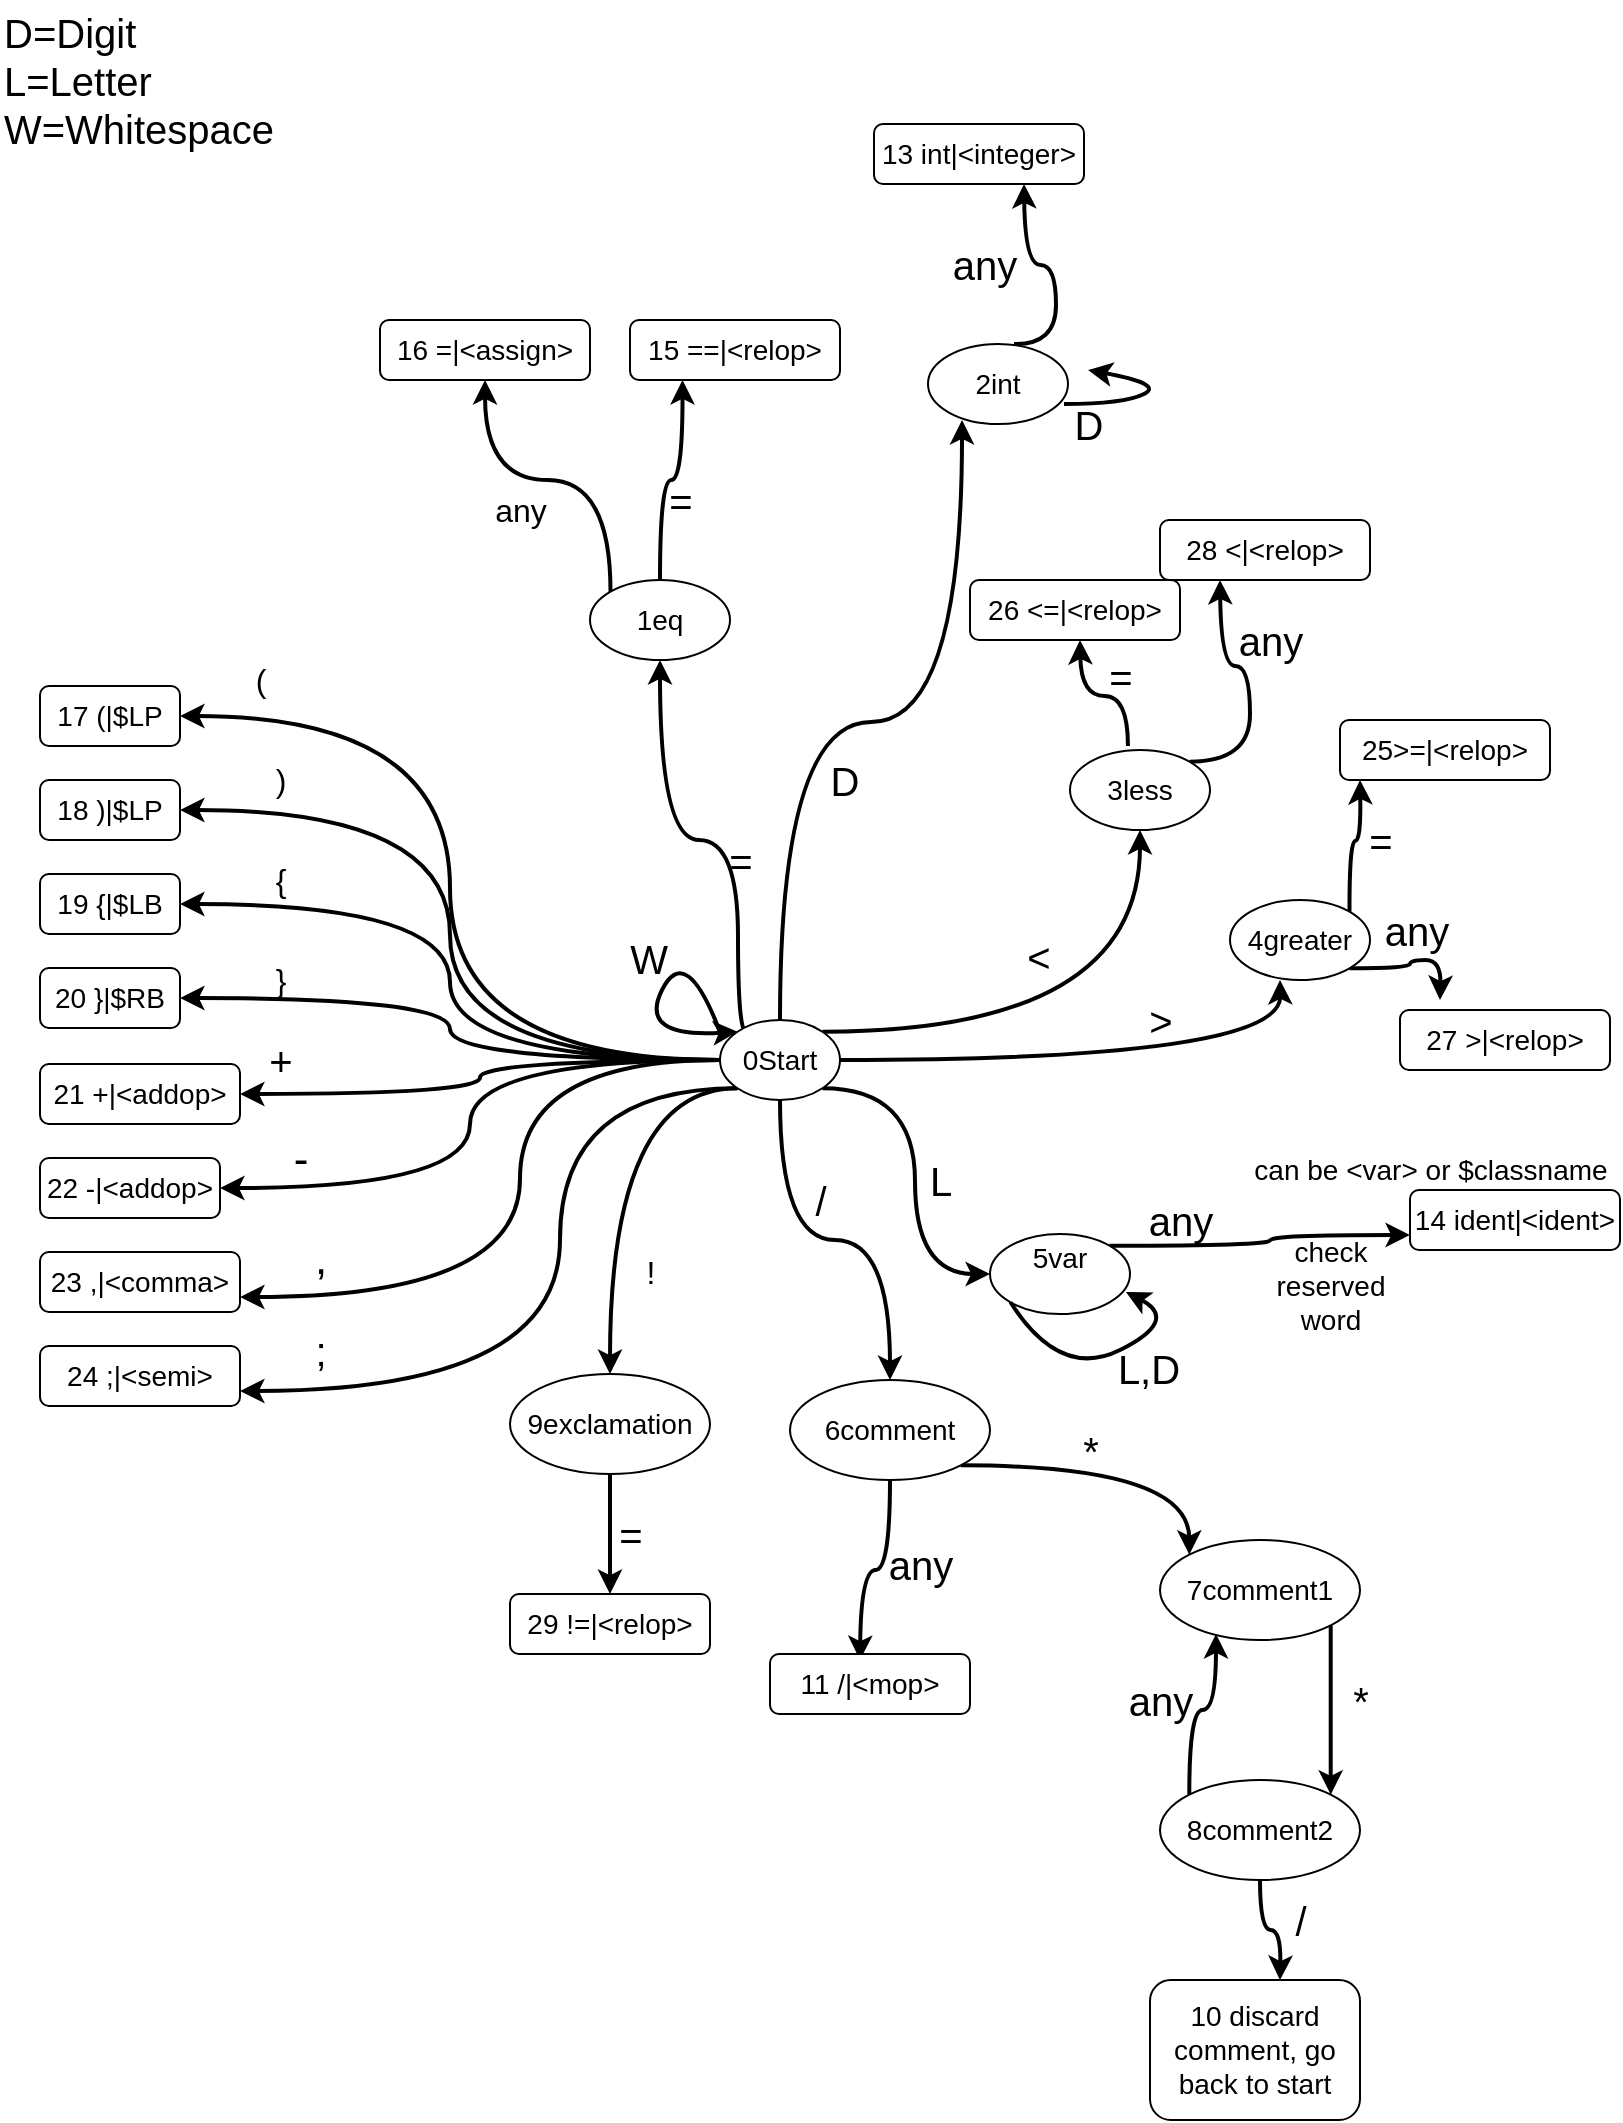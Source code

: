 <mxfile version="16.6.4" type="google"><diagram id="6di0sUCl78QRcDapP9Iu" name="Page-1"><mxGraphModel dx="2062" dy="1140" grid="0" gridSize="10" guides="1" tooltips="1" connect="1" arrows="1" fold="1" page="1" pageScale="1" pageWidth="850" pageHeight="1100" math="0" shadow="0"><root><mxCell id="0"/><mxCell id="1" parent="0"/><mxCell id="7NMpCV4EDeLPK6Z2VriY-4" value="17 (|$LP" style="rounded=1;whiteSpace=wrap;html=1;fontSize=14;" parent="1" vertex="1"><mxGeometry x="60" y="363" width="70" height="30" as="geometry"/></mxCell><mxCell id="7NMpCV4EDeLPK6Z2VriY-7" value="18 )|$LP" style="rounded=1;whiteSpace=wrap;html=1;fontSize=14;" parent="1" vertex="1"><mxGeometry x="60" y="410" width="70" height="30" as="geometry"/></mxCell><mxCell id="7NMpCV4EDeLPK6Z2VriY-15" value="24 ;|&amp;lt;semi&amp;gt;" style="rounded=1;whiteSpace=wrap;html=1;fontSize=14;" parent="1" vertex="1"><mxGeometry x="60" y="693" width="100" height="30" as="geometry"/></mxCell><mxCell id="7NMpCV4EDeLPK6Z2VriY-16" value="23 ,|&amp;lt;comma&amp;gt;" style="rounded=1;whiteSpace=wrap;html=1;fontSize=14;" parent="1" vertex="1"><mxGeometry x="60" y="646" width="100" height="30" as="geometry"/></mxCell><mxCell id="7NMpCV4EDeLPK6Z2VriY-17" value="22 -|&amp;lt;addop&amp;gt;" style="rounded=1;whiteSpace=wrap;html=1;fontSize=14;" parent="1" vertex="1"><mxGeometry x="60" y="599" width="90" height="30" as="geometry"/></mxCell><mxCell id="7NMpCV4EDeLPK6Z2VriY-18" value="21 +|&amp;lt;addop&amp;gt;" style="rounded=1;whiteSpace=wrap;html=1;fontSize=14;" parent="1" vertex="1"><mxGeometry x="60" y="552" width="100" height="30" as="geometry"/></mxCell><mxCell id="7NMpCV4EDeLPK6Z2VriY-19" value="20 }|$RB" style="rounded=1;whiteSpace=wrap;html=1;fontSize=14;" parent="1" vertex="1"><mxGeometry x="60" y="504" width="70" height="30" as="geometry"/></mxCell><mxCell id="7NMpCV4EDeLPK6Z2VriY-20" value="19 {|$LB" style="rounded=1;whiteSpace=wrap;html=1;fontSize=14;" parent="1" vertex="1"><mxGeometry x="60" y="457" width="70" height="30" as="geometry"/></mxCell><mxCell id="7NMpCV4EDeLPK6Z2VriY-21" value="15 ==|&amp;lt;relop&amp;gt;" style="rounded=1;whiteSpace=wrap;html=1;fontSize=14;" parent="1" vertex="1"><mxGeometry x="355" y="180" width="105" height="30" as="geometry"/></mxCell><mxCell id="7NMpCV4EDeLPK6Z2VriY-23" value="16 =|&amp;lt;assign&amp;gt;" style="rounded=1;whiteSpace=wrap;html=1;fontSize=14;" parent="1" vertex="1"><mxGeometry x="230" y="180" width="105" height="30" as="geometry"/></mxCell><mxCell id="7NMpCV4EDeLPK6Z2VriY-40" style="edgeStyle=orthogonalEdgeStyle;curved=1;rounded=1;orthogonalLoop=1;jettySize=auto;html=1;exitX=0;exitY=0;exitDx=0;exitDy=0;entryX=0.5;entryY=1;entryDx=0;entryDy=0;fontSize=14;strokeWidth=2;" parent="1" source="7NMpCV4EDeLPK6Z2VriY-24" target="7NMpCV4EDeLPK6Z2VriY-23" edge="1"><mxGeometry relative="1" as="geometry"/></mxCell><mxCell id="7NMpCV4EDeLPK6Z2VriY-41" style="edgeStyle=orthogonalEdgeStyle;curved=1;rounded=1;orthogonalLoop=1;jettySize=auto;html=1;exitX=0.5;exitY=0;exitDx=0;exitDy=0;entryX=0.25;entryY=1;entryDx=0;entryDy=0;fontSize=14;strokeWidth=2;" parent="1" source="7NMpCV4EDeLPK6Z2VriY-24" target="7NMpCV4EDeLPK6Z2VriY-21" edge="1"><mxGeometry relative="1" as="geometry"/></mxCell><mxCell id="7NMpCV4EDeLPK6Z2VriY-24" value="1eq" style="ellipse;whiteSpace=wrap;html=1;fontSize=14;" parent="1" vertex="1"><mxGeometry x="335" y="310" width="70" height="40" as="geometry"/></mxCell><mxCell id="7NMpCV4EDeLPK6Z2VriY-28" style="edgeStyle=orthogonalEdgeStyle;orthogonalLoop=1;jettySize=auto;html=1;exitX=0;exitY=1;exitDx=0;exitDy=0;entryX=1;entryY=0.75;entryDx=0;entryDy=0;fontSize=14;rounded=1;strokeWidth=2;curved=1;" parent="1" source="7NMpCV4EDeLPK6Z2VriY-25" target="7NMpCV4EDeLPK6Z2VriY-15" edge="1"><mxGeometry relative="1" as="geometry"><Array as="points"><mxPoint x="320" y="564"/><mxPoint x="320" y="716"/></Array></mxGeometry></mxCell><mxCell id="7NMpCV4EDeLPK6Z2VriY-30" style="edgeStyle=orthogonalEdgeStyle;rounded=1;orthogonalLoop=1;jettySize=auto;html=1;entryX=1;entryY=0.75;entryDx=0;entryDy=0;fontSize=14;strokeWidth=2;curved=1;" parent="1" source="7NMpCV4EDeLPK6Z2VriY-25" target="7NMpCV4EDeLPK6Z2VriY-16" edge="1"><mxGeometry relative="1" as="geometry"><Array as="points"><mxPoint x="300" y="550"/><mxPoint x="300" y="669"/></Array></mxGeometry></mxCell><mxCell id="7NMpCV4EDeLPK6Z2VriY-31" style="edgeStyle=orthogonalEdgeStyle;rounded=1;orthogonalLoop=1;jettySize=auto;html=1;exitX=0;exitY=0.5;exitDx=0;exitDy=0;entryX=1;entryY=0.5;entryDx=0;entryDy=0;fontSize=14;strokeWidth=2;curved=1;" parent="1" source="7NMpCV4EDeLPK6Z2VriY-25" target="7NMpCV4EDeLPK6Z2VriY-17" edge="1"><mxGeometry relative="1" as="geometry"/></mxCell><mxCell id="7NMpCV4EDeLPK6Z2VriY-34" style="edgeStyle=orthogonalEdgeStyle;curved=1;rounded=1;orthogonalLoop=1;jettySize=auto;html=1;entryX=1;entryY=0.5;entryDx=0;entryDy=0;fontSize=14;strokeWidth=2;" parent="1" target="7NMpCV4EDeLPK6Z2VriY-18" edge="1"><mxGeometry relative="1" as="geometry"><mxPoint x="400" y="550" as="sourcePoint"/></mxGeometry></mxCell><mxCell id="7NMpCV4EDeLPK6Z2VriY-35" style="edgeStyle=orthogonalEdgeStyle;curved=1;rounded=1;orthogonalLoop=1;jettySize=auto;html=1;exitX=0;exitY=0.5;exitDx=0;exitDy=0;entryX=1;entryY=0.5;entryDx=0;entryDy=0;fontSize=14;strokeWidth=2;" parent="1" source="7NMpCV4EDeLPK6Z2VriY-25" target="7NMpCV4EDeLPK6Z2VriY-19" edge="1"><mxGeometry relative="1" as="geometry"/></mxCell><mxCell id="7NMpCV4EDeLPK6Z2VriY-36" style="edgeStyle=orthogonalEdgeStyle;curved=1;rounded=1;orthogonalLoop=1;jettySize=auto;html=1;exitX=0;exitY=0.5;exitDx=0;exitDy=0;entryX=1;entryY=0.5;entryDx=0;entryDy=0;fontSize=14;strokeWidth=2;" parent="1" source="7NMpCV4EDeLPK6Z2VriY-25" target="7NMpCV4EDeLPK6Z2VriY-20" edge="1"><mxGeometry relative="1" as="geometry"/></mxCell><mxCell id="7NMpCV4EDeLPK6Z2VriY-37" style="edgeStyle=orthogonalEdgeStyle;curved=1;rounded=1;orthogonalLoop=1;jettySize=auto;html=1;exitX=0;exitY=0.5;exitDx=0;exitDy=0;entryX=1;entryY=0.5;entryDx=0;entryDy=0;fontSize=14;strokeWidth=2;" parent="1" source="7NMpCV4EDeLPK6Z2VriY-25" target="7NMpCV4EDeLPK6Z2VriY-7" edge="1"><mxGeometry relative="1" as="geometry"/></mxCell><mxCell id="7NMpCV4EDeLPK6Z2VriY-38" style="edgeStyle=orthogonalEdgeStyle;curved=1;rounded=1;orthogonalLoop=1;jettySize=auto;html=1;exitX=0;exitY=0.5;exitDx=0;exitDy=0;entryX=1;entryY=0.5;entryDx=0;entryDy=0;fontSize=14;strokeWidth=2;" parent="1" source="7NMpCV4EDeLPK6Z2VriY-25" target="7NMpCV4EDeLPK6Z2VriY-4" edge="1"><mxGeometry relative="1" as="geometry"/></mxCell><mxCell id="7NMpCV4EDeLPK6Z2VriY-39" style="edgeStyle=orthogonalEdgeStyle;curved=1;rounded=1;orthogonalLoop=1;jettySize=auto;html=1;entryX=0.5;entryY=1;entryDx=0;entryDy=0;fontSize=14;strokeWidth=2;" parent="1" target="7NMpCV4EDeLPK6Z2VriY-24" edge="1"><mxGeometry relative="1" as="geometry"><mxPoint x="413" y="536" as="sourcePoint"/><Array as="points"><mxPoint x="409" y="440"/><mxPoint x="370" y="440"/></Array></mxGeometry></mxCell><mxCell id="7NMpCV4EDeLPK6Z2VriY-42" style="edgeStyle=orthogonalEdgeStyle;curved=1;rounded=1;orthogonalLoop=1;jettySize=auto;html=1;exitX=0;exitY=1;exitDx=0;exitDy=0;entryX=0.5;entryY=0;entryDx=0;entryDy=0;fontSize=14;strokeWidth=2;" parent="1" source="7NMpCV4EDeLPK6Z2VriY-25" target="7NMpCV4EDeLPK6Z2VriY-27" edge="1"><mxGeometry relative="1" as="geometry"/></mxCell><mxCell id="7NMpCV4EDeLPK6Z2VriY-62" style="edgeStyle=orthogonalEdgeStyle;curved=1;rounded=1;orthogonalLoop=1;jettySize=auto;html=1;exitX=0.5;exitY=0;exitDx=0;exitDy=0;entryX=0.243;entryY=0.95;entryDx=0;entryDy=0;entryPerimeter=0;fontSize=20;strokeWidth=2;" parent="1" source="7NMpCV4EDeLPK6Z2VriY-25" target="7NMpCV4EDeLPK6Z2VriY-61" edge="1"><mxGeometry relative="1" as="geometry"/></mxCell><mxCell id="7NMpCV4EDeLPK6Z2VriY-75" style="edgeStyle=orthogonalEdgeStyle;curved=1;rounded=1;orthogonalLoop=1;jettySize=auto;html=1;exitX=1;exitY=0;exitDx=0;exitDy=0;fontSize=20;strokeWidth=2;" parent="1" source="7NMpCV4EDeLPK6Z2VriY-25" target="7NMpCV4EDeLPK6Z2VriY-76" edge="1"><mxGeometry relative="1" as="geometry"><mxPoint x="600" y="480" as="targetPoint"/></mxGeometry></mxCell><mxCell id="7NMpCV4EDeLPK6Z2VriY-95" style="edgeStyle=orthogonalEdgeStyle;curved=1;rounded=1;orthogonalLoop=1;jettySize=auto;html=1;exitX=0.5;exitY=1;exitDx=0;exitDy=0;fontSize=20;strokeWidth=2;" parent="1" source="7NMpCV4EDeLPK6Z2VriY-25" target="7NMpCV4EDeLPK6Z2VriY-81" edge="1"><mxGeometry relative="1" as="geometry"/></mxCell><mxCell id="7NMpCV4EDeLPK6Z2VriY-97" style="edgeStyle=orthogonalEdgeStyle;curved=1;rounded=1;orthogonalLoop=1;jettySize=auto;html=1;exitX=1;exitY=1;exitDx=0;exitDy=0;entryX=0;entryY=0.5;entryDx=0;entryDy=0;fontSize=20;strokeWidth=2;" parent="1" source="7NMpCV4EDeLPK6Z2VriY-25" target="7NMpCV4EDeLPK6Z2VriY-71" edge="1"><mxGeometry relative="1" as="geometry"/></mxCell><mxCell id="7NMpCV4EDeLPK6Z2VriY-106" style="edgeStyle=orthogonalEdgeStyle;curved=1;rounded=1;orthogonalLoop=1;jettySize=auto;html=1;exitX=1;exitY=0.5;exitDx=0;exitDy=0;fontSize=14;strokeWidth=2;" parent="1" source="7NMpCV4EDeLPK6Z2VriY-25" edge="1"><mxGeometry relative="1" as="geometry"><mxPoint x="680" y="510" as="targetPoint"/></mxGeometry></mxCell><mxCell id="7NMpCV4EDeLPK6Z2VriY-25" value="0Start" style="ellipse;whiteSpace=wrap;html=1;fontSize=14;" parent="1" vertex="1"><mxGeometry x="400" y="530" width="60" height="40" as="geometry"/></mxCell><mxCell id="7NMpCV4EDeLPK6Z2VriY-45" style="edgeStyle=orthogonalEdgeStyle;curved=1;rounded=1;orthogonalLoop=1;jettySize=auto;html=1;exitX=0.5;exitY=1;exitDx=0;exitDy=0;entryX=0.5;entryY=0;entryDx=0;entryDy=0;fontSize=14;strokeWidth=2;" parent="1" source="7NMpCV4EDeLPK6Z2VriY-27" target="7NMpCV4EDeLPK6Z2VriY-43" edge="1"><mxGeometry relative="1" as="geometry"/></mxCell><mxCell id="7NMpCV4EDeLPK6Z2VriY-27" value="9exclamation" style="ellipse;whiteSpace=wrap;html=1;fontSize=14;" parent="1" vertex="1"><mxGeometry x="295" y="707" width="100" height="50" as="geometry"/></mxCell><mxCell id="7NMpCV4EDeLPK6Z2VriY-43" value="29 !=|&amp;lt;relop&amp;gt;" style="rounded=1;whiteSpace=wrap;html=1;fontSize=14;" parent="1" vertex="1"><mxGeometry x="295" y="817" width="100" height="30" as="geometry"/></mxCell><mxCell id="7NMpCV4EDeLPK6Z2VriY-47" value="!" style="text;html=1;align=center;verticalAlign=middle;resizable=0;points=[];autosize=1;strokeColor=none;fillColor=none;fontSize=16;" parent="1" vertex="1"><mxGeometry x="355" y="646" width="20" height="20" as="geometry"/></mxCell><mxCell id="7NMpCV4EDeLPK6Z2VriY-48" value="=" style="text;html=1;align=center;verticalAlign=middle;resizable=0;points=[];autosize=1;strokeColor=none;fillColor=none;fontSize=20;" parent="1" vertex="1"><mxGeometry x="340" y="772" width="30" height="30" as="geometry"/></mxCell><mxCell id="7NMpCV4EDeLPK6Z2VriY-49" value="=" style="text;html=1;align=center;verticalAlign=middle;resizable=0;points=[];autosize=1;strokeColor=none;fillColor=none;fontSize=20;" parent="1" vertex="1"><mxGeometry x="395" y="435" width="30" height="30" as="geometry"/></mxCell><mxCell id="7NMpCV4EDeLPK6Z2VriY-50" value="=" style="text;html=1;align=center;verticalAlign=middle;resizable=0;points=[];autosize=1;strokeColor=none;fillColor=none;fontSize=20;" parent="1" vertex="1"><mxGeometry x="365" y="255" width="30" height="30" as="geometry"/></mxCell><mxCell id="7NMpCV4EDeLPK6Z2VriY-51" value="any" style="text;html=1;align=center;verticalAlign=middle;resizable=0;points=[];autosize=1;strokeColor=none;fillColor=none;fontSize=16;" parent="1" vertex="1"><mxGeometry x="280" y="265" width="40" height="20" as="geometry"/></mxCell><mxCell id="7NMpCV4EDeLPK6Z2VriY-52" value="(" style="text;html=1;align=center;verticalAlign=middle;resizable=0;points=[];autosize=1;strokeColor=none;fillColor=none;fontSize=16;" parent="1" vertex="1"><mxGeometry x="160" y="350" width="20" height="20" as="geometry"/></mxCell><mxCell id="7NMpCV4EDeLPK6Z2VriY-53" value=")" style="text;html=1;align=center;verticalAlign=middle;resizable=0;points=[];autosize=1;strokeColor=none;fillColor=none;fontSize=16;" parent="1" vertex="1"><mxGeometry x="170" y="400" width="20" height="20" as="geometry"/></mxCell><mxCell id="7NMpCV4EDeLPK6Z2VriY-54" value="{" style="text;html=1;align=center;verticalAlign=middle;resizable=0;points=[];autosize=1;strokeColor=none;fillColor=none;fontSize=16;" parent="1" vertex="1"><mxGeometry x="170" y="450" width="20" height="20" as="geometry"/></mxCell><mxCell id="7NMpCV4EDeLPK6Z2VriY-55" value="}" style="text;html=1;align=center;verticalAlign=middle;resizable=0;points=[];autosize=1;strokeColor=none;fillColor=none;fontSize=16;" parent="1" vertex="1"><mxGeometry x="170" y="500" width="20" height="20" as="geometry"/></mxCell><mxCell id="7NMpCV4EDeLPK6Z2VriY-56" value="+" style="text;html=1;align=center;verticalAlign=middle;resizable=0;points=[];autosize=1;strokeColor=none;fillColor=none;fontSize=20;" parent="1" vertex="1"><mxGeometry x="165" y="535" width="30" height="30" as="geometry"/></mxCell><mxCell id="7NMpCV4EDeLPK6Z2VriY-57" value="-" style="text;html=1;align=center;verticalAlign=middle;resizable=0;points=[];autosize=1;strokeColor=none;fillColor=none;fontSize=22;" parent="1" vertex="1"><mxGeometry x="180" y="585" width="20" height="30" as="geometry"/></mxCell><mxCell id="7NMpCV4EDeLPK6Z2VriY-58" value="," style="text;html=1;align=center;verticalAlign=middle;resizable=0;points=[];autosize=1;strokeColor=none;fillColor=none;fontSize=22;strokeWidth=1;" parent="1" vertex="1"><mxGeometry x="190" y="635" width="20" height="30" as="geometry"/></mxCell><mxCell id="7NMpCV4EDeLPK6Z2VriY-59" value=";" style="text;html=1;align=center;verticalAlign=middle;resizable=0;points=[];autosize=1;strokeColor=none;fillColor=none;fontSize=20;" parent="1" vertex="1"><mxGeometry x="190" y="680" width="20" height="30" as="geometry"/></mxCell><mxCell id="7NMpCV4EDeLPK6Z2VriY-69" style="edgeStyle=orthogonalEdgeStyle;curved=1;rounded=1;orthogonalLoop=1;jettySize=auto;html=1;exitX=0.5;exitY=0;exitDx=0;exitDy=0;fontSize=20;strokeWidth=2;" parent="1" edge="1"><mxGeometry relative="1" as="geometry"><mxPoint x="552" y="112" as="targetPoint"/><mxPoint x="547" y="192" as="sourcePoint"/></mxGeometry></mxCell><mxCell id="7NMpCV4EDeLPK6Z2VriY-61" value="2int" style="ellipse;whiteSpace=wrap;html=1;fontSize=14;" parent="1" vertex="1"><mxGeometry x="504" y="192" width="70" height="40" as="geometry"/></mxCell><mxCell id="7NMpCV4EDeLPK6Z2VriY-63" value="D" style="text;html=1;align=center;verticalAlign=middle;resizable=0;points=[];autosize=1;strokeColor=none;fillColor=none;fontSize=20;" parent="1" vertex="1"><mxGeometry x="447" y="395" width="30" height="30" as="geometry"/></mxCell><mxCell id="7NMpCV4EDeLPK6Z2VriY-64" value="&lt;div align=&quot;left&quot;&gt;D=Digit &lt;br&gt;&lt;/div&gt;&lt;div align=&quot;left&quot;&gt;L=Letter &lt;br&gt;&lt;/div&gt;&lt;div align=&quot;left&quot;&gt;W=Whitespace&lt;/div&gt;" style="text;html=1;align=left;verticalAlign=middle;resizable=0;points=[];autosize=1;strokeColor=none;fillColor=none;fontSize=20;" parent="1" vertex="1"><mxGeometry x="40" y="20" width="150" height="80" as="geometry"/></mxCell><mxCell id="7NMpCV4EDeLPK6Z2VriY-67" value="" style="curved=1;endArrow=classic;html=1;rounded=1;fontSize=20;strokeWidth=2;entryX=1.029;entryY=0.325;entryDx=0;entryDy=0;entryPerimeter=0;" parent="1" edge="1"><mxGeometry width="50" height="50" relative="1" as="geometry"><mxPoint x="572" y="222" as="sourcePoint"/><mxPoint x="584.03" y="205" as="targetPoint"/><Array as="points"><mxPoint x="602" y="222"/><mxPoint x="622" y="212"/></Array></mxGeometry></mxCell><mxCell id="7NMpCV4EDeLPK6Z2VriY-68" value="D" style="text;html=1;align=center;verticalAlign=middle;resizable=0;points=[];autosize=1;strokeColor=none;fillColor=none;fontSize=20;" parent="1" vertex="1"><mxGeometry x="569" y="217" width="30" height="30" as="geometry"/></mxCell><mxCell id="7NMpCV4EDeLPK6Z2VriY-70" value="10 discard comment, go back to start" style="rounded=1;whiteSpace=wrap;html=1;fontSize=14;" parent="1" vertex="1"><mxGeometry x="615" y="1010" width="105" height="70" as="geometry"/></mxCell><mxCell id="7NMpCV4EDeLPK6Z2VriY-102" style="edgeStyle=orthogonalEdgeStyle;curved=1;rounded=1;orthogonalLoop=1;jettySize=auto;html=1;exitX=1;exitY=0;exitDx=0;exitDy=0;entryX=0;entryY=0.75;entryDx=0;entryDy=0;fontSize=20;strokeWidth=2;" parent="1" source="7NMpCV4EDeLPK6Z2VriY-71" target="7NMpCV4EDeLPK6Z2VriY-100" edge="1"><mxGeometry relative="1" as="geometry"/></mxCell><mxCell id="7NMpCV4EDeLPK6Z2VriY-71" value="&lt;div&gt;5var&lt;/div&gt;&lt;div&gt;&lt;br&gt;&lt;/div&gt;" style="ellipse;whiteSpace=wrap;html=1;fontSize=14;" parent="1" vertex="1"><mxGeometry x="535" y="637" width="70" height="40" as="geometry"/></mxCell><mxCell id="7NMpCV4EDeLPK6Z2VriY-72" value="" style="curved=1;endArrow=classic;html=1;rounded=1;fontSize=20;strokeWidth=2;entryX=0.971;entryY=0.725;entryDx=0;entryDy=0;entryPerimeter=0;exitX=0;exitY=1;exitDx=0;exitDy=0;" parent="1" source="7NMpCV4EDeLPK6Z2VriY-71" target="7NMpCV4EDeLPK6Z2VriY-71" edge="1"><mxGeometry width="50" height="50" relative="1" as="geometry"><mxPoint x="595" y="682" as="sourcePoint"/><mxPoint x="645" y="632" as="targetPoint"/><Array as="points"><mxPoint x="570" y="710"/><mxPoint x="630" y="680"/></Array></mxGeometry></mxCell><mxCell id="7NMpCV4EDeLPK6Z2VriY-73" value="L,D" style="text;html=1;align=center;verticalAlign=middle;resizable=0;points=[];autosize=1;strokeColor=none;fillColor=none;fontSize=20;" parent="1" vertex="1"><mxGeometry x="589" y="689" width="50" height="30" as="geometry"/></mxCell><mxCell id="7NMpCV4EDeLPK6Z2VriY-111" style="edgeStyle=orthogonalEdgeStyle;curved=1;rounded=1;orthogonalLoop=1;jettySize=auto;html=1;exitX=0.414;exitY=-0.05;exitDx=0;exitDy=0;fontSize=20;strokeWidth=2;exitPerimeter=0;" parent="1" source="7NMpCV4EDeLPK6Z2VriY-76" edge="1"><mxGeometry relative="1" as="geometry"><mxPoint x="580" y="340" as="targetPoint"/></mxGeometry></mxCell><mxCell id="7NMpCV4EDeLPK6Z2VriY-113" style="edgeStyle=orthogonalEdgeStyle;curved=1;rounded=1;orthogonalLoop=1;jettySize=auto;html=1;exitX=1;exitY=0;exitDx=0;exitDy=0;fontSize=20;strokeWidth=2;" parent="1" source="7NMpCV4EDeLPK6Z2VriY-76" edge="1"><mxGeometry relative="1" as="geometry"><mxPoint x="650" y="310" as="targetPoint"/></mxGeometry></mxCell><mxCell id="7NMpCV4EDeLPK6Z2VriY-76" value="3less" style="ellipse;whiteSpace=wrap;html=1;fontSize=14;" parent="1" vertex="1"><mxGeometry x="575" y="395" width="70" height="40" as="geometry"/></mxCell><mxCell id="7NMpCV4EDeLPK6Z2VriY-77" value="&amp;lt;" style="text;html=1;align=center;verticalAlign=middle;resizable=0;points=[];autosize=1;strokeColor=none;fillColor=none;fontSize=20;" parent="1" vertex="1"><mxGeometry x="544" y="483" width="30" height="30" as="geometry"/></mxCell><mxCell id="7NMpCV4EDeLPK6Z2VriY-91" style="edgeStyle=orthogonalEdgeStyle;curved=1;rounded=1;orthogonalLoop=1;jettySize=auto;html=1;exitX=1;exitY=1;exitDx=0;exitDy=0;entryX=0;entryY=0;entryDx=0;entryDy=0;fontSize=20;strokeWidth=2;" parent="1" source="7NMpCV4EDeLPK6Z2VriY-81" target="7NMpCV4EDeLPK6Z2VriY-82" edge="1"><mxGeometry relative="1" as="geometry"/></mxCell><mxCell id="7NMpCV4EDeLPK6Z2VriY-93" style="edgeStyle=orthogonalEdgeStyle;curved=1;rounded=1;orthogonalLoop=1;jettySize=auto;html=1;exitX=0.5;exitY=1;exitDx=0;exitDy=0;fontSize=20;strokeWidth=2;" parent="1" source="7NMpCV4EDeLPK6Z2VriY-81" edge="1"><mxGeometry relative="1" as="geometry"><mxPoint x="470" y="850" as="targetPoint"/></mxGeometry></mxCell><mxCell id="7NMpCV4EDeLPK6Z2VriY-81" value="6comment" style="ellipse;whiteSpace=wrap;html=1;fontSize=14;" parent="1" vertex="1"><mxGeometry x="435" y="710" width="100" height="50" as="geometry"/></mxCell><mxCell id="7NMpCV4EDeLPK6Z2VriY-84" style="edgeStyle=orthogonalEdgeStyle;curved=1;rounded=1;orthogonalLoop=1;jettySize=auto;html=1;exitX=1;exitY=1;exitDx=0;exitDy=0;entryX=1;entryY=0;entryDx=0;entryDy=0;fontSize=20;strokeWidth=2;" parent="1" source="7NMpCV4EDeLPK6Z2VriY-82" target="7NMpCV4EDeLPK6Z2VriY-83" edge="1"><mxGeometry relative="1" as="geometry"/></mxCell><mxCell id="7NMpCV4EDeLPK6Z2VriY-82" value="&lt;div&gt;7comment1&lt;/div&gt;" style="ellipse;whiteSpace=wrap;html=1;fontSize=14;" parent="1" vertex="1"><mxGeometry x="620" y="790" width="100" height="50" as="geometry"/></mxCell><mxCell id="7NMpCV4EDeLPK6Z2VriY-86" style="edgeStyle=orthogonalEdgeStyle;curved=1;rounded=1;orthogonalLoop=1;jettySize=auto;html=1;exitX=0;exitY=0;exitDx=0;exitDy=0;entryX=0.28;entryY=0.94;entryDx=0;entryDy=0;entryPerimeter=0;fontSize=20;strokeWidth=2;" parent="1" source="7NMpCV4EDeLPK6Z2VriY-83" target="7NMpCV4EDeLPK6Z2VriY-82" edge="1"><mxGeometry relative="1" as="geometry"/></mxCell><mxCell id="7NMpCV4EDeLPK6Z2VriY-88" style="edgeStyle=orthogonalEdgeStyle;curved=1;rounded=1;orthogonalLoop=1;jettySize=auto;html=1;exitX=0.5;exitY=1;exitDx=0;exitDy=0;fontSize=20;strokeWidth=2;" parent="1" source="7NMpCV4EDeLPK6Z2VriY-83" edge="1"><mxGeometry relative="1" as="geometry"><mxPoint x="680" y="1010" as="targetPoint"/></mxGeometry></mxCell><mxCell id="7NMpCV4EDeLPK6Z2VriY-83" value="&lt;div&gt;8comment2&lt;/div&gt;" style="ellipse;whiteSpace=wrap;html=1;fontSize=14;" parent="1" vertex="1"><mxGeometry x="620" y="910" width="100" height="50" as="geometry"/></mxCell><mxCell id="7NMpCV4EDeLPK6Z2VriY-85" value="&lt;div&gt;*&lt;/div&gt;" style="text;html=1;align=center;verticalAlign=middle;resizable=0;points=[];autosize=1;strokeColor=none;fillColor=none;fontSize=20;" parent="1" vertex="1"><mxGeometry x="710" y="855" width="20" height="30" as="geometry"/></mxCell><mxCell id="7NMpCV4EDeLPK6Z2VriY-87" value="any" style="text;html=1;align=center;verticalAlign=middle;resizable=0;points=[];autosize=1;strokeColor=none;fillColor=none;fontSize=20;" parent="1" vertex="1"><mxGeometry x="595" y="855" width="50" height="30" as="geometry"/></mxCell><mxCell id="7NMpCV4EDeLPK6Z2VriY-89" value="13 int|&amp;lt;integer&amp;gt;" style="rounded=1;whiteSpace=wrap;html=1;fontSize=14;" parent="1" vertex="1"><mxGeometry x="477" y="82" width="105" height="30" as="geometry"/></mxCell><mxCell id="7NMpCV4EDeLPK6Z2VriY-90" value="/" style="text;html=1;align=center;verticalAlign=middle;resizable=0;points=[];autosize=1;strokeColor=none;fillColor=none;fontSize=20;" parent="1" vertex="1"><mxGeometry x="680" y="965" width="20" height="30" as="geometry"/></mxCell><mxCell id="7NMpCV4EDeLPK6Z2VriY-92" value="*" style="text;html=1;align=center;verticalAlign=middle;resizable=0;points=[];autosize=1;strokeColor=none;fillColor=none;fontSize=20;" parent="1" vertex="1"><mxGeometry x="575" y="730" width="20" height="30" as="geometry"/></mxCell><mxCell id="7NMpCV4EDeLPK6Z2VriY-94" value="11 /|&amp;lt;mop&amp;gt;" style="rounded=1;whiteSpace=wrap;html=1;fontSize=14;" parent="1" vertex="1"><mxGeometry x="425" y="847" width="100" height="30" as="geometry"/></mxCell><mxCell id="7NMpCV4EDeLPK6Z2VriY-96" value="/" style="text;html=1;align=center;verticalAlign=middle;resizable=0;points=[];autosize=1;strokeColor=none;fillColor=none;fontSize=20;" parent="1" vertex="1"><mxGeometry x="440" y="605" width="20" height="30" as="geometry"/></mxCell><mxCell id="7NMpCV4EDeLPK6Z2VriY-98" value="L" style="text;html=1;align=center;verticalAlign=middle;resizable=0;points=[];autosize=1;strokeColor=none;fillColor=none;fontSize=20;" parent="1" vertex="1"><mxGeometry x="495" y="595" width="30" height="30" as="geometry"/></mxCell><mxCell id="7NMpCV4EDeLPK6Z2VriY-100" value="14 ident|&amp;lt;ident&amp;gt;" style="rounded=1;whiteSpace=wrap;html=1;fontSize=14;" parent="1" vertex="1"><mxGeometry x="745" y="615" width="105" height="30" as="geometry"/></mxCell><mxCell id="7NMpCV4EDeLPK6Z2VriY-103" value="any" style="text;html=1;align=center;verticalAlign=middle;resizable=0;points=[];autosize=1;strokeColor=none;fillColor=none;fontSize=20;" parent="1" vertex="1"><mxGeometry x="605" y="615" width="50" height="30" as="geometry"/></mxCell><mxCell id="7NMpCV4EDeLPK6Z2VriY-104" value="&lt;div style=&quot;font-size: 14px;&quot;&gt;check&lt;/div&gt;&lt;div style=&quot;font-size: 14px;&quot;&gt;reserved&lt;/div&gt;&lt;div style=&quot;font-size: 14px;&quot;&gt;word&lt;br style=&quot;font-size: 14px;&quot;&gt;&lt;/div&gt;" style="text;html=1;align=center;verticalAlign=middle;resizable=0;points=[];autosize=1;strokeColor=none;fillColor=none;fontSize=14;" parent="1" vertex="1"><mxGeometry x="670" y="633" width="70" height="60" as="geometry"/></mxCell><mxCell id="7NMpCV4EDeLPK6Z2VriY-105" value="&lt;div&gt;can be &amp;lt;var&amp;gt; or $classname&lt;/div&gt;" style="text;html=1;align=center;verticalAlign=middle;resizable=0;points=[];autosize=1;strokeColor=none;fillColor=none;fontSize=14;" parent="1" vertex="1"><mxGeometry x="660" y="595" width="190" height="20" as="geometry"/></mxCell><mxCell id="7NMpCV4EDeLPK6Z2VriY-109" style="edgeStyle=orthogonalEdgeStyle;curved=1;rounded=1;orthogonalLoop=1;jettySize=auto;html=1;exitX=1;exitY=0;exitDx=0;exitDy=0;fontSize=20;strokeWidth=2;" parent="1" source="7NMpCV4EDeLPK6Z2VriY-107" edge="1"><mxGeometry relative="1" as="geometry"><mxPoint x="720" y="410" as="targetPoint"/></mxGeometry></mxCell><mxCell id="7NMpCV4EDeLPK6Z2VriY-120" style="edgeStyle=orthogonalEdgeStyle;curved=1;rounded=1;orthogonalLoop=1;jettySize=auto;html=1;exitX=1;exitY=1;exitDx=0;exitDy=0;fontSize=20;strokeWidth=2;" parent="1" source="7NMpCV4EDeLPK6Z2VriY-107" edge="1"><mxGeometry relative="1" as="geometry"><mxPoint x="760" y="520" as="targetPoint"/></mxGeometry></mxCell><mxCell id="7NMpCV4EDeLPK6Z2VriY-107" value="4greater" style="ellipse;whiteSpace=wrap;html=1;fontSize=14;" parent="1" vertex="1"><mxGeometry x="655" y="470" width="70" height="40" as="geometry"/></mxCell><mxCell id="7NMpCV4EDeLPK6Z2VriY-108" value="&amp;gt;" style="text;html=1;align=center;verticalAlign=middle;resizable=0;points=[];autosize=1;strokeColor=none;fillColor=none;fontSize=20;" parent="1" vertex="1"><mxGeometry x="605" y="515" width="30" height="30" as="geometry"/></mxCell><mxCell id="7NMpCV4EDeLPK6Z2VriY-110" value="=" style="text;html=1;align=center;verticalAlign=middle;resizable=0;points=[];autosize=1;strokeColor=none;fillColor=none;fontSize=20;" parent="1" vertex="1"><mxGeometry x="715" y="425" width="30" height="30" as="geometry"/></mxCell><mxCell id="7NMpCV4EDeLPK6Z2VriY-112" value="=" style="text;html=1;align=center;verticalAlign=middle;resizable=0;points=[];autosize=1;strokeColor=none;fillColor=none;fontSize=20;" parent="1" vertex="1"><mxGeometry x="585" y="343" width="30" height="30" as="geometry"/></mxCell><mxCell id="7NMpCV4EDeLPK6Z2VriY-114" value="any" style="text;html=1;align=center;verticalAlign=middle;resizable=0;points=[];autosize=1;strokeColor=none;fillColor=none;fontSize=20;" parent="1" vertex="1"><mxGeometry x="650" y="325" width="50" height="30" as="geometry"/></mxCell><mxCell id="7NMpCV4EDeLPK6Z2VriY-115" value="28 &amp;lt;|&amp;lt;relop&amp;gt;" style="rounded=1;whiteSpace=wrap;html=1;fontSize=14;" parent="1" vertex="1"><mxGeometry x="620" y="280" width="105" height="30" as="geometry"/></mxCell><mxCell id="7NMpCV4EDeLPK6Z2VriY-116" value="26 &amp;lt;=|&amp;lt;relop&amp;gt;" style="rounded=1;whiteSpace=wrap;html=1;fontSize=14;" parent="1" vertex="1"><mxGeometry x="525" y="310" width="105" height="30" as="geometry"/></mxCell><mxCell id="7NMpCV4EDeLPK6Z2VriY-117" value="any" style="text;html=1;align=center;verticalAlign=middle;resizable=0;points=[];autosize=1;strokeColor=none;fillColor=none;fontSize=20;" parent="1" vertex="1"><mxGeometry x="507" y="137" width="50" height="30" as="geometry"/></mxCell><mxCell id="7NMpCV4EDeLPK6Z2VriY-118" value="25&amp;gt;=|&amp;lt;relop&amp;gt;" style="rounded=1;whiteSpace=wrap;html=1;fontSize=14;" parent="1" vertex="1"><mxGeometry x="710" y="380" width="105" height="30" as="geometry"/></mxCell><mxCell id="7NMpCV4EDeLPK6Z2VriY-119" value="27 &amp;gt;|&amp;lt;relop&amp;gt;" style="rounded=1;whiteSpace=wrap;html=1;fontSize=14;" parent="1" vertex="1"><mxGeometry x="740" y="525" width="105" height="30" as="geometry"/></mxCell><mxCell id="7NMpCV4EDeLPK6Z2VriY-121" value="any" style="text;html=1;align=center;verticalAlign=middle;resizable=0;points=[];autosize=1;strokeColor=none;fillColor=none;fontSize=20;" parent="1" vertex="1"><mxGeometry x="723" y="470" width="50" height="30" as="geometry"/></mxCell><mxCell id="7NMpCV4EDeLPK6Z2VriY-123" value="any" style="text;html=1;align=center;verticalAlign=middle;resizable=0;points=[];autosize=1;strokeColor=none;fillColor=none;fontSize=20;" parent="1" vertex="1"><mxGeometry x="475" y="787" width="50" height="30" as="geometry"/></mxCell><mxCell id="a8GlW3j4hiQkeVirmeuw-4" value="" style="curved=1;endArrow=classic;html=1;rounded=1;fontSize=20;strokeWidth=2;entryX=0;entryY=0;entryDx=0;entryDy=0;" parent="1" target="7NMpCV4EDeLPK6Z2VriY-25" edge="1"><mxGeometry width="50" height="50" relative="1" as="geometry"><mxPoint x="400" y="536" as="sourcePoint"/><mxPoint x="396.97" y="546" as="targetPoint"/><Array as="points"><mxPoint x="383" y="491"/><mxPoint x="359" y="539"/></Array></mxGeometry></mxCell><mxCell id="a8GlW3j4hiQkeVirmeuw-5" value="W" style="text;html=1;align=center;verticalAlign=middle;resizable=0;points=[];autosize=1;strokeColor=none;fillColor=none;fontSize=20;" parent="1" vertex="1"><mxGeometry x="349" y="485" width="29" height="28" as="geometry"/></mxCell></root></mxGraphModel></diagram></mxfile>